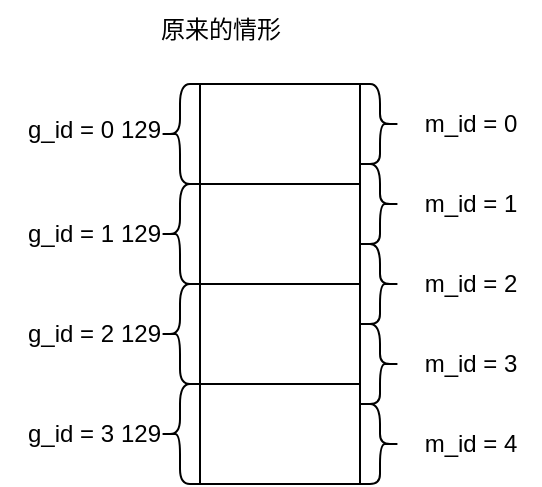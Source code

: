<mxfile version="26.2.4">
  <diagram name="第 1 页" id="DXo22vKbLEdUoYDkd4dg">
    <mxGraphModel dx="415" dy="263" grid="1" gridSize="10" guides="1" tooltips="1" connect="1" arrows="1" fold="1" page="1" pageScale="1" pageWidth="827" pageHeight="1169" math="0" shadow="0">
      <root>
        <mxCell id="0" />
        <mxCell id="1" parent="0" />
        <mxCell id="e20dCup7h8Shn3l8CifW-1" value="" style="rounded=0;whiteSpace=wrap;html=1;" vertex="1" parent="1">
          <mxGeometry x="160" y="400" width="80" height="50" as="geometry" />
        </mxCell>
        <mxCell id="e20dCup7h8Shn3l8CifW-3" value="" style="shape=curlyBracket;whiteSpace=wrap;html=1;rounded=1;labelPosition=left;verticalLabelPosition=middle;align=right;verticalAlign=middle;" vertex="1" parent="1">
          <mxGeometry x="140" y="400" width="20" height="50" as="geometry" />
        </mxCell>
        <mxCell id="e20dCup7h8Shn3l8CifW-4" value="129" style="text;html=1;align=center;verticalAlign=middle;resizable=0;points=[];autosize=1;strokeColor=none;fillColor=none;" vertex="1" parent="1">
          <mxGeometry x="110" y="408" width="40" height="30" as="geometry" />
        </mxCell>
        <mxCell id="e20dCup7h8Shn3l8CifW-5" value="" style="rounded=0;whiteSpace=wrap;html=1;" vertex="1" parent="1">
          <mxGeometry x="160" y="450" width="80" height="50" as="geometry" />
        </mxCell>
        <mxCell id="e20dCup7h8Shn3l8CifW-6" value="" style="shape=curlyBracket;whiteSpace=wrap;html=1;rounded=1;labelPosition=left;verticalLabelPosition=middle;align=right;verticalAlign=middle;" vertex="1" parent="1">
          <mxGeometry x="140" y="450" width="20" height="50" as="geometry" />
        </mxCell>
        <mxCell id="e20dCup7h8Shn3l8CifW-7" value="" style="rounded=0;whiteSpace=wrap;html=1;" vertex="1" parent="1">
          <mxGeometry x="160" y="500" width="80" height="50" as="geometry" />
        </mxCell>
        <mxCell id="e20dCup7h8Shn3l8CifW-8" value="" style="shape=curlyBracket;whiteSpace=wrap;html=1;rounded=1;labelPosition=left;verticalLabelPosition=middle;align=right;verticalAlign=middle;" vertex="1" parent="1">
          <mxGeometry x="140" y="500" width="20" height="50" as="geometry" />
        </mxCell>
        <mxCell id="e20dCup7h8Shn3l8CifW-9" value="" style="rounded=0;whiteSpace=wrap;html=1;" vertex="1" parent="1">
          <mxGeometry x="160" y="550" width="80" height="50" as="geometry" />
        </mxCell>
        <mxCell id="e20dCup7h8Shn3l8CifW-10" value="" style="shape=curlyBracket;whiteSpace=wrap;html=1;rounded=1;labelPosition=left;verticalLabelPosition=middle;align=right;verticalAlign=middle;" vertex="1" parent="1">
          <mxGeometry x="140" y="550" width="20" height="50" as="geometry" />
        </mxCell>
        <mxCell id="e20dCup7h8Shn3l8CifW-11" value="129" style="text;html=1;align=center;verticalAlign=middle;resizable=0;points=[];autosize=1;strokeColor=none;fillColor=none;" vertex="1" parent="1">
          <mxGeometry x="110" y="460" width="40" height="30" as="geometry" />
        </mxCell>
        <mxCell id="e20dCup7h8Shn3l8CifW-12" value="129" style="text;html=1;align=center;verticalAlign=middle;resizable=0;points=[];autosize=1;strokeColor=none;fillColor=none;" vertex="1" parent="1">
          <mxGeometry x="110" y="510" width="40" height="30" as="geometry" />
        </mxCell>
        <mxCell id="e20dCup7h8Shn3l8CifW-13" value="129" style="text;html=1;align=center;verticalAlign=middle;resizable=0;points=[];autosize=1;strokeColor=none;fillColor=none;" vertex="1" parent="1">
          <mxGeometry x="110" y="560" width="40" height="30" as="geometry" />
        </mxCell>
        <mxCell id="e20dCup7h8Shn3l8CifW-14" value="g_id = 0" style="text;html=1;align=center;verticalAlign=middle;resizable=0;points=[];autosize=1;strokeColor=none;fillColor=none;" vertex="1" parent="1">
          <mxGeometry x="60" y="408" width="70" height="30" as="geometry" />
        </mxCell>
        <mxCell id="e20dCup7h8Shn3l8CifW-15" value="g_id = 1" style="text;html=1;align=center;verticalAlign=middle;resizable=0;points=[];autosize=1;strokeColor=none;fillColor=none;" vertex="1" parent="1">
          <mxGeometry x="60" y="460" width="70" height="30" as="geometry" />
        </mxCell>
        <mxCell id="e20dCup7h8Shn3l8CifW-16" value="g_id = 2" style="text;html=1;align=center;verticalAlign=middle;resizable=0;points=[];autosize=1;strokeColor=none;fillColor=none;" vertex="1" parent="1">
          <mxGeometry x="60" y="510" width="70" height="30" as="geometry" />
        </mxCell>
        <mxCell id="e20dCup7h8Shn3l8CifW-17" value="g_id = 3" style="text;html=1;align=center;verticalAlign=middle;resizable=0;points=[];autosize=1;strokeColor=none;fillColor=none;" vertex="1" parent="1">
          <mxGeometry x="60" y="560" width="70" height="30" as="geometry" />
        </mxCell>
        <mxCell id="e20dCup7h8Shn3l8CifW-18" value="" style="shape=curlyBracket;whiteSpace=wrap;html=1;rounded=1;flipH=1;labelPosition=right;verticalLabelPosition=middle;align=left;verticalAlign=middle;" vertex="1" parent="1">
          <mxGeometry x="240" y="400" width="20" height="40" as="geometry" />
        </mxCell>
        <mxCell id="e20dCup7h8Shn3l8CifW-19" value="m_id = 0" style="text;html=1;align=center;verticalAlign=middle;resizable=0;points=[];autosize=1;strokeColor=none;fillColor=none;" vertex="1" parent="1">
          <mxGeometry x="260" y="405" width="70" height="30" as="geometry" />
        </mxCell>
        <mxCell id="e20dCup7h8Shn3l8CifW-20" value="" style="shape=curlyBracket;whiteSpace=wrap;html=1;rounded=1;flipH=1;labelPosition=right;verticalLabelPosition=middle;align=left;verticalAlign=middle;" vertex="1" parent="1">
          <mxGeometry x="240" y="440" width="20" height="40" as="geometry" />
        </mxCell>
        <mxCell id="e20dCup7h8Shn3l8CifW-21" value="m_id = 1" style="text;html=1;align=center;verticalAlign=middle;resizable=0;points=[];autosize=1;strokeColor=none;fillColor=none;" vertex="1" parent="1">
          <mxGeometry x="260" y="445" width="70" height="30" as="geometry" />
        </mxCell>
        <mxCell id="e20dCup7h8Shn3l8CifW-22" value="" style="shape=curlyBracket;whiteSpace=wrap;html=1;rounded=1;flipH=1;labelPosition=right;verticalLabelPosition=middle;align=left;verticalAlign=middle;" vertex="1" parent="1">
          <mxGeometry x="240" y="480" width="20" height="40" as="geometry" />
        </mxCell>
        <mxCell id="e20dCup7h8Shn3l8CifW-23" value="m_id = 2" style="text;html=1;align=center;verticalAlign=middle;resizable=0;points=[];autosize=1;strokeColor=none;fillColor=none;" vertex="1" parent="1">
          <mxGeometry x="260" y="485" width="70" height="30" as="geometry" />
        </mxCell>
        <mxCell id="e20dCup7h8Shn3l8CifW-24" value="" style="shape=curlyBracket;whiteSpace=wrap;html=1;rounded=1;flipH=1;labelPosition=right;verticalLabelPosition=middle;align=left;verticalAlign=middle;" vertex="1" parent="1">
          <mxGeometry x="240" y="520" width="20" height="40" as="geometry" />
        </mxCell>
        <mxCell id="e20dCup7h8Shn3l8CifW-25" value="m_id = 3" style="text;html=1;align=center;verticalAlign=middle;resizable=0;points=[];autosize=1;strokeColor=none;fillColor=none;" vertex="1" parent="1">
          <mxGeometry x="260" y="525" width="70" height="30" as="geometry" />
        </mxCell>
        <mxCell id="e20dCup7h8Shn3l8CifW-26" value="" style="shape=curlyBracket;whiteSpace=wrap;html=1;rounded=1;flipH=1;labelPosition=right;verticalLabelPosition=middle;align=left;verticalAlign=middle;" vertex="1" parent="1">
          <mxGeometry x="240" y="560" width="20" height="40" as="geometry" />
        </mxCell>
        <mxCell id="e20dCup7h8Shn3l8CifW-27" value="m_id = 4" style="text;html=1;align=center;verticalAlign=middle;resizable=0;points=[];autosize=1;strokeColor=none;fillColor=none;" vertex="1" parent="1">
          <mxGeometry x="260" y="565" width="70" height="30" as="geometry" />
        </mxCell>
        <mxCell id="e20dCup7h8Shn3l8CifW-28" value="原来的情形" style="text;html=1;align=center;verticalAlign=middle;resizable=0;points=[];autosize=1;strokeColor=none;fillColor=none;" vertex="1" parent="1">
          <mxGeometry x="130" y="358" width="80" height="30" as="geometry" />
        </mxCell>
      </root>
    </mxGraphModel>
  </diagram>
</mxfile>
